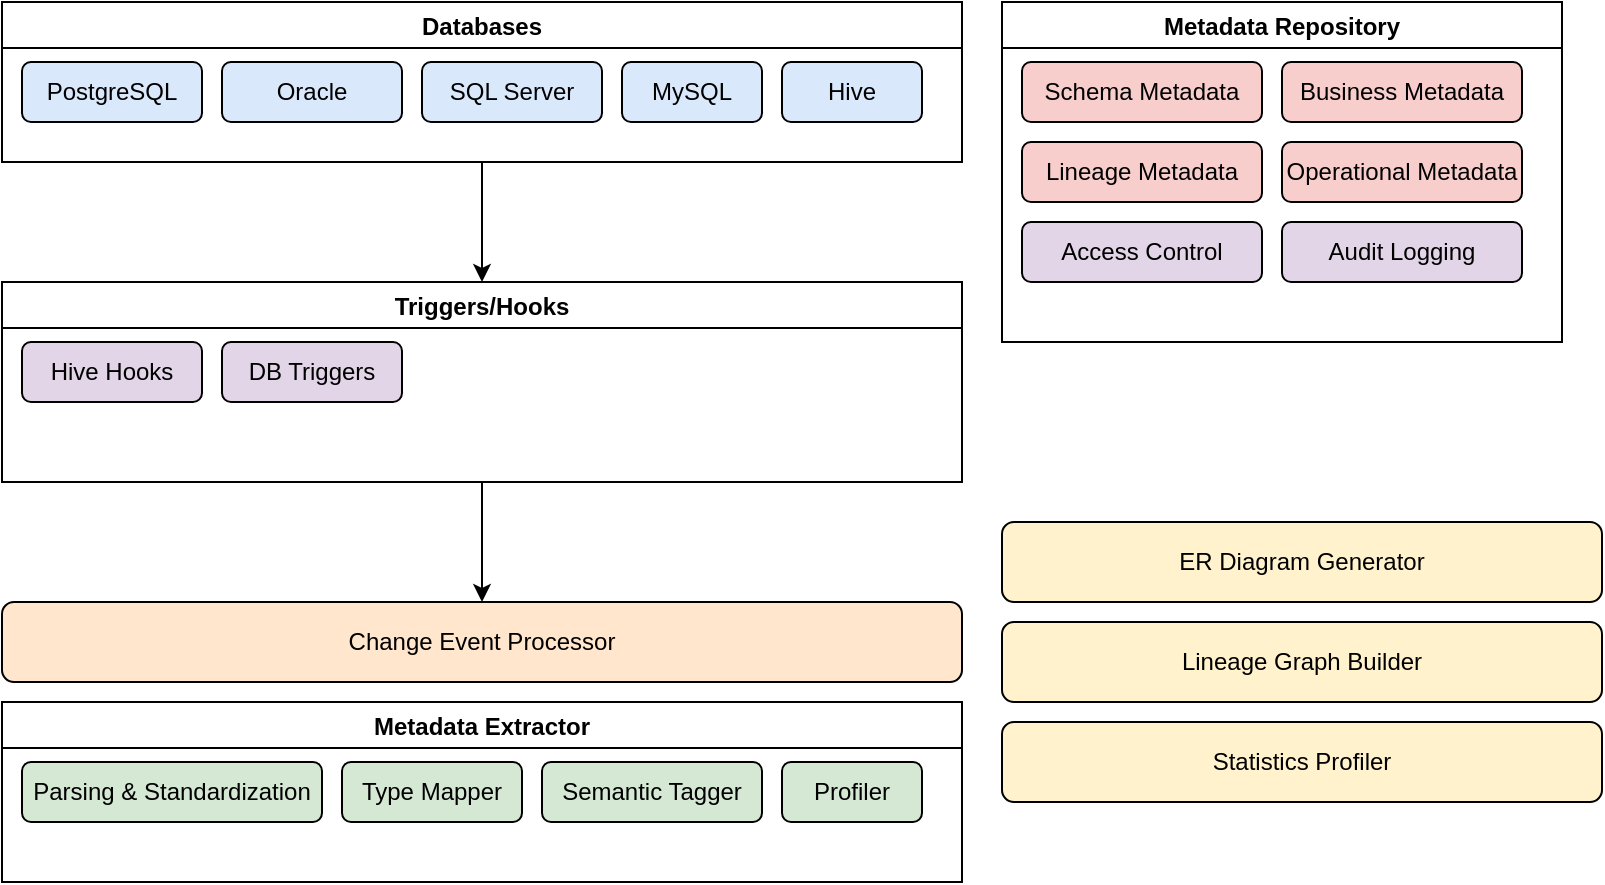 <mxfile version="27.1.6">
  <diagram name="Schema Browser Architecture" id="pnZzsJhvu45iCU7TgP0W">
    <mxGraphModel dx="786" dy="417" grid="1" gridSize="10" guides="1" tooltips="1" connect="1" arrows="1" fold="1" page="1" pageScale="1" pageWidth="827" pageHeight="1169" math="0" shadow="0">
      <root>
        <mxCell id="0" />
        <mxCell id="1" parent="0" />
        <mxCell id="UGvR56vMkVZ5YO0q6Hcc-26" style="edgeStyle=orthogonalEdgeStyle;rounded=0;orthogonalLoop=1;jettySize=auto;html=1;entryX=0.5;entryY=0;entryDx=0;entryDy=0;" edge="1" parent="1" source="UGvR56vMkVZ5YO0q6Hcc-1" target="UGvR56vMkVZ5YO0q6Hcc-7">
          <mxGeometry relative="1" as="geometry" />
        </mxCell>
        <mxCell id="UGvR56vMkVZ5YO0q6Hcc-1" value="Databases" style="swimlane" vertex="1" parent="1">
          <mxGeometry x="20" y="20" width="480" height="80" as="geometry" />
        </mxCell>
        <mxCell id="UGvR56vMkVZ5YO0q6Hcc-2" value="PostgreSQL" style="rounded=1;whiteSpace=wrap;fillColor=#DAE8FC" vertex="1" parent="UGvR56vMkVZ5YO0q6Hcc-1">
          <mxGeometry x="10" y="30" width="90" height="30" as="geometry" />
        </mxCell>
        <mxCell id="UGvR56vMkVZ5YO0q6Hcc-3" value="Oracle" style="rounded=1;whiteSpace=wrap;fillColor=#DAE8FC" vertex="1" parent="UGvR56vMkVZ5YO0q6Hcc-1">
          <mxGeometry x="110" y="30" width="90" height="30" as="geometry" />
        </mxCell>
        <mxCell id="UGvR56vMkVZ5YO0q6Hcc-4" value="SQL Server" style="rounded=1;whiteSpace=wrap;fillColor=#DAE8FC" vertex="1" parent="UGvR56vMkVZ5YO0q6Hcc-1">
          <mxGeometry x="210" y="30" width="90" height="30" as="geometry" />
        </mxCell>
        <mxCell id="UGvR56vMkVZ5YO0q6Hcc-5" value="MySQL" style="rounded=1;whiteSpace=wrap;fillColor=#DAE8FC" vertex="1" parent="UGvR56vMkVZ5YO0q6Hcc-1">
          <mxGeometry x="310" y="30" width="70" height="30" as="geometry" />
        </mxCell>
        <mxCell id="UGvR56vMkVZ5YO0q6Hcc-6" value="Hive" style="rounded=1;whiteSpace=wrap;fillColor=#DAE8FC" vertex="1" parent="UGvR56vMkVZ5YO0q6Hcc-1">
          <mxGeometry x="390" y="30" width="70" height="30" as="geometry" />
        </mxCell>
        <mxCell id="UGvR56vMkVZ5YO0q6Hcc-27" style="edgeStyle=orthogonalEdgeStyle;rounded=0;orthogonalLoop=1;jettySize=auto;html=1;entryX=0.5;entryY=0;entryDx=0;entryDy=0;" edge="1" parent="1" source="UGvR56vMkVZ5YO0q6Hcc-7" target="UGvR56vMkVZ5YO0q6Hcc-10">
          <mxGeometry relative="1" as="geometry" />
        </mxCell>
        <mxCell id="UGvR56vMkVZ5YO0q6Hcc-7" value="Triggers/Hooks" style="swimlane" vertex="1" parent="1">
          <mxGeometry x="20" y="160" width="480" height="100" as="geometry" />
        </mxCell>
        <mxCell id="UGvR56vMkVZ5YO0q6Hcc-8" value="Hive Hooks" style="rounded=1;whiteSpace=wrap;fillColor=#E1D5E7" vertex="1" parent="UGvR56vMkVZ5YO0q6Hcc-7">
          <mxGeometry x="10" y="30" width="90" height="30" as="geometry" />
        </mxCell>
        <mxCell id="UGvR56vMkVZ5YO0q6Hcc-9" value="DB Triggers" style="rounded=1;whiteSpace=wrap;fillColor=#E1D5E7" vertex="1" parent="UGvR56vMkVZ5YO0q6Hcc-7">
          <mxGeometry x="110" y="30" width="90" height="30" as="geometry" />
        </mxCell>
        <mxCell id="UGvR56vMkVZ5YO0q6Hcc-10" value="Change Event Processor" style="rounded=1;whiteSpace=wrap;fillColor=#FFE6CC" vertex="1" parent="1">
          <mxGeometry x="20" y="320" width="480" height="40" as="geometry" />
        </mxCell>
        <mxCell id="UGvR56vMkVZ5YO0q6Hcc-11" value="Metadata Extractor" style="swimlane" vertex="1" parent="1">
          <mxGeometry x="20" y="370" width="480" height="90" as="geometry" />
        </mxCell>
        <mxCell id="UGvR56vMkVZ5YO0q6Hcc-12" value="Parsing &amp; Standardization" style="rounded=1;whiteSpace=wrap;fillColor=#D5E8D4" vertex="1" parent="UGvR56vMkVZ5YO0q6Hcc-11">
          <mxGeometry x="10" y="30" width="150" height="30" as="geometry" />
        </mxCell>
        <mxCell id="UGvR56vMkVZ5YO0q6Hcc-13" value="Type Mapper" style="rounded=1;whiteSpace=wrap;fillColor=#D5E8D4" vertex="1" parent="UGvR56vMkVZ5YO0q6Hcc-11">
          <mxGeometry x="170" y="30" width="90" height="30" as="geometry" />
        </mxCell>
        <mxCell id="UGvR56vMkVZ5YO0q6Hcc-14" value="Semantic Tagger" style="rounded=1;whiteSpace=wrap;fillColor=#D5E8D4" vertex="1" parent="UGvR56vMkVZ5YO0q6Hcc-11">
          <mxGeometry x="270" y="30" width="110" height="30" as="geometry" />
        </mxCell>
        <mxCell id="UGvR56vMkVZ5YO0q6Hcc-15" value="Profiler" style="rounded=1;whiteSpace=wrap;fillColor=#D5E8D4" vertex="1" parent="UGvR56vMkVZ5YO0q6Hcc-11">
          <mxGeometry x="390" y="30" width="70" height="30" as="geometry" />
        </mxCell>
        <mxCell id="UGvR56vMkVZ5YO0q6Hcc-16" value="Metadata Repository" style="swimlane" vertex="1" parent="1">
          <mxGeometry x="520" y="20" width="280" height="170" as="geometry" />
        </mxCell>
        <mxCell id="UGvR56vMkVZ5YO0q6Hcc-17" value="Schema Metadata" style="rounded=1;whiteSpace=wrap;fillColor=#F8CECC" vertex="1" parent="UGvR56vMkVZ5YO0q6Hcc-16">
          <mxGeometry x="10" y="30" width="120" height="30" as="geometry" />
        </mxCell>
        <mxCell id="UGvR56vMkVZ5YO0q6Hcc-18" value="Business Metadata" style="rounded=1;whiteSpace=wrap;fillColor=#F8CECC" vertex="1" parent="UGvR56vMkVZ5YO0q6Hcc-16">
          <mxGeometry x="140" y="30" width="120" height="30" as="geometry" />
        </mxCell>
        <mxCell id="UGvR56vMkVZ5YO0q6Hcc-19" value="Lineage Metadata" style="rounded=1;whiteSpace=wrap;fillColor=#F8CECC" vertex="1" parent="UGvR56vMkVZ5YO0q6Hcc-16">
          <mxGeometry x="10" y="70" width="120" height="30" as="geometry" />
        </mxCell>
        <mxCell id="UGvR56vMkVZ5YO0q6Hcc-20" value="Operational Metadata" style="rounded=1;whiteSpace=wrap;fillColor=#F8CECC" vertex="1" parent="UGvR56vMkVZ5YO0q6Hcc-16">
          <mxGeometry x="140" y="70" width="120" height="30" as="geometry" />
        </mxCell>
        <mxCell id="UGvR56vMkVZ5YO0q6Hcc-21" value="Access Control" style="rounded=1;whiteSpace=wrap;fillColor=#E1D5E7" vertex="1" parent="UGvR56vMkVZ5YO0q6Hcc-16">
          <mxGeometry x="10" y="110" width="120" height="30" as="geometry" />
        </mxCell>
        <mxCell id="UGvR56vMkVZ5YO0q6Hcc-22" value="Audit Logging" style="rounded=1;whiteSpace=wrap;fillColor=#E1D5E7" vertex="1" parent="UGvR56vMkVZ5YO0q6Hcc-16">
          <mxGeometry x="140" y="110" width="120" height="30" as="geometry" />
        </mxCell>
        <mxCell id="UGvR56vMkVZ5YO0q6Hcc-23" value="ER Diagram Generator" style="rounded=1;whiteSpace=wrap;fillColor=#FFF2CC" vertex="1" parent="1">
          <mxGeometry x="520" y="280" width="300" height="40" as="geometry" />
        </mxCell>
        <mxCell id="UGvR56vMkVZ5YO0q6Hcc-24" value="Lineage Graph Builder" style="rounded=1;whiteSpace=wrap;fillColor=#FFF2CC" vertex="1" parent="1">
          <mxGeometry x="520" y="330" width="300" height="40" as="geometry" />
        </mxCell>
        <mxCell id="UGvR56vMkVZ5YO0q6Hcc-25" value="Statistics Profiler" style="rounded=1;whiteSpace=wrap;fillColor=#FFF2CC" vertex="1" parent="1">
          <mxGeometry x="520" y="380" width="300" height="40" as="geometry" />
        </mxCell>
      </root>
    </mxGraphModel>
  </diagram>
</mxfile>
